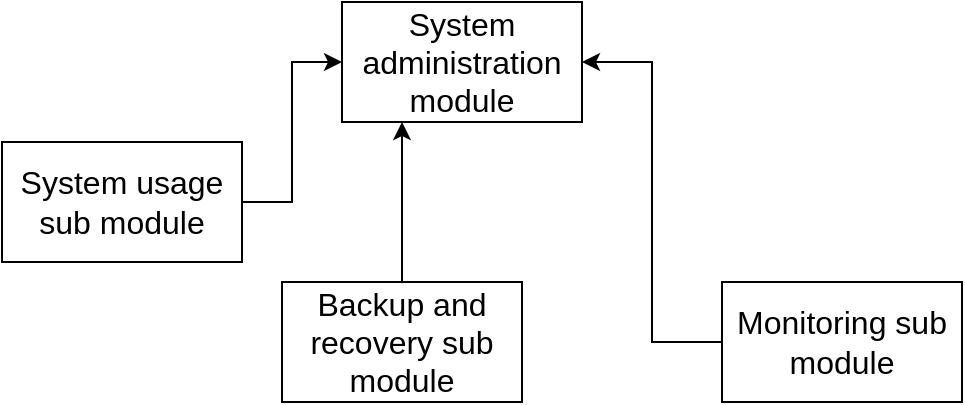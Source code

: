 <mxfile version="14.6.13" type="github">
  <diagram id="C5RBs43oDa-KdzZeNtuy" name="Page-1">
    <mxGraphModel dx="946" dy="662" grid="1" gridSize="10" guides="1" tooltips="1" connect="1" arrows="1" fold="1" page="1" pageScale="1" pageWidth="827" pageHeight="1169" math="0" shadow="0">
      <root>
        <mxCell id="WIyWlLk6GJQsqaUBKTNV-0" />
        <mxCell id="WIyWlLk6GJQsqaUBKTNV-1" parent="WIyWlLk6GJQsqaUBKTNV-0" />
        <mxCell id="3w3VDrWQl_-cT9FN-SIP-0" value="&lt;span lang=&quot;EN-HK&quot; style=&quot;font-size: 12pt ; font-family: &amp;#34;calibri&amp;#34; , sans-serif&quot;&gt;System administration module&lt;/span&gt;&lt;span style=&quot;font-size: medium&quot;&gt;&lt;/span&gt;" style="rounded=0;whiteSpace=wrap;html=1;" vertex="1" parent="WIyWlLk6GJQsqaUBKTNV-1">
          <mxGeometry x="310" y="60" width="120" height="60" as="geometry" />
        </mxCell>
        <mxCell id="3w3VDrWQl_-cT9FN-SIP-2" style="edgeStyle=orthogonalEdgeStyle;rounded=0;orthogonalLoop=1;jettySize=auto;html=1;entryX=0;entryY=0.5;entryDx=0;entryDy=0;" edge="1" parent="WIyWlLk6GJQsqaUBKTNV-1" source="3w3VDrWQl_-cT9FN-SIP-1" target="3w3VDrWQl_-cT9FN-SIP-0">
          <mxGeometry relative="1" as="geometry" />
        </mxCell>
        <mxCell id="3w3VDrWQl_-cT9FN-SIP-1" value="&lt;p class=&quot;MsoNormal&quot; style=&quot;margin: 0cm ; font-size: medium ; font-family: &amp;#34;calibri&amp;#34; , sans-serif&quot;&gt;&lt;span lang=&quot;EN-HK&quot;&gt;System usage sub module&lt;/span&gt;&lt;/p&gt;" style="rounded=0;whiteSpace=wrap;html=1;" vertex="1" parent="WIyWlLk6GJQsqaUBKTNV-1">
          <mxGeometry x="140" y="130" width="120" height="60" as="geometry" />
        </mxCell>
        <mxCell id="3w3VDrWQl_-cT9FN-SIP-4" style="edgeStyle=orthogonalEdgeStyle;rounded=0;orthogonalLoop=1;jettySize=auto;html=1;entryX=0.25;entryY=1;entryDx=0;entryDy=0;" edge="1" parent="WIyWlLk6GJQsqaUBKTNV-1" source="3w3VDrWQl_-cT9FN-SIP-3" target="3w3VDrWQl_-cT9FN-SIP-0">
          <mxGeometry relative="1" as="geometry" />
        </mxCell>
        <mxCell id="3w3VDrWQl_-cT9FN-SIP-3" value="&lt;p class=&quot;MsoNormal&quot; style=&quot;margin: 0cm ; font-size: medium ; font-family: &amp;#34;calibri&amp;#34; , sans-serif&quot;&gt;&lt;span lang=&quot;EN-HK&quot;&gt;Backup and recovery sub module&lt;/span&gt;&lt;/p&gt;" style="rounded=0;whiteSpace=wrap;html=1;" vertex="1" parent="WIyWlLk6GJQsqaUBKTNV-1">
          <mxGeometry x="280" y="200" width="120" height="60" as="geometry" />
        </mxCell>
        <mxCell id="3w3VDrWQl_-cT9FN-SIP-6" style="edgeStyle=orthogonalEdgeStyle;rounded=0;orthogonalLoop=1;jettySize=auto;html=1;entryX=1;entryY=0.5;entryDx=0;entryDy=0;" edge="1" parent="WIyWlLk6GJQsqaUBKTNV-1" source="3w3VDrWQl_-cT9FN-SIP-5" target="3w3VDrWQl_-cT9FN-SIP-0">
          <mxGeometry relative="1" as="geometry" />
        </mxCell>
        <mxCell id="3w3VDrWQl_-cT9FN-SIP-5" value="&lt;p class=&quot;MsoNormal&quot; style=&quot;margin: 0cm ; font-size: medium ; font-family: &amp;#34;calibri&amp;#34; , sans-serif&quot;&gt;&lt;span lang=&quot;EN-HK&quot;&gt;Monitoring sub module&lt;/span&gt;&lt;/p&gt;" style="rounded=0;whiteSpace=wrap;html=1;" vertex="1" parent="WIyWlLk6GJQsqaUBKTNV-1">
          <mxGeometry x="500" y="200" width="120" height="60" as="geometry" />
        </mxCell>
      </root>
    </mxGraphModel>
  </diagram>
</mxfile>
